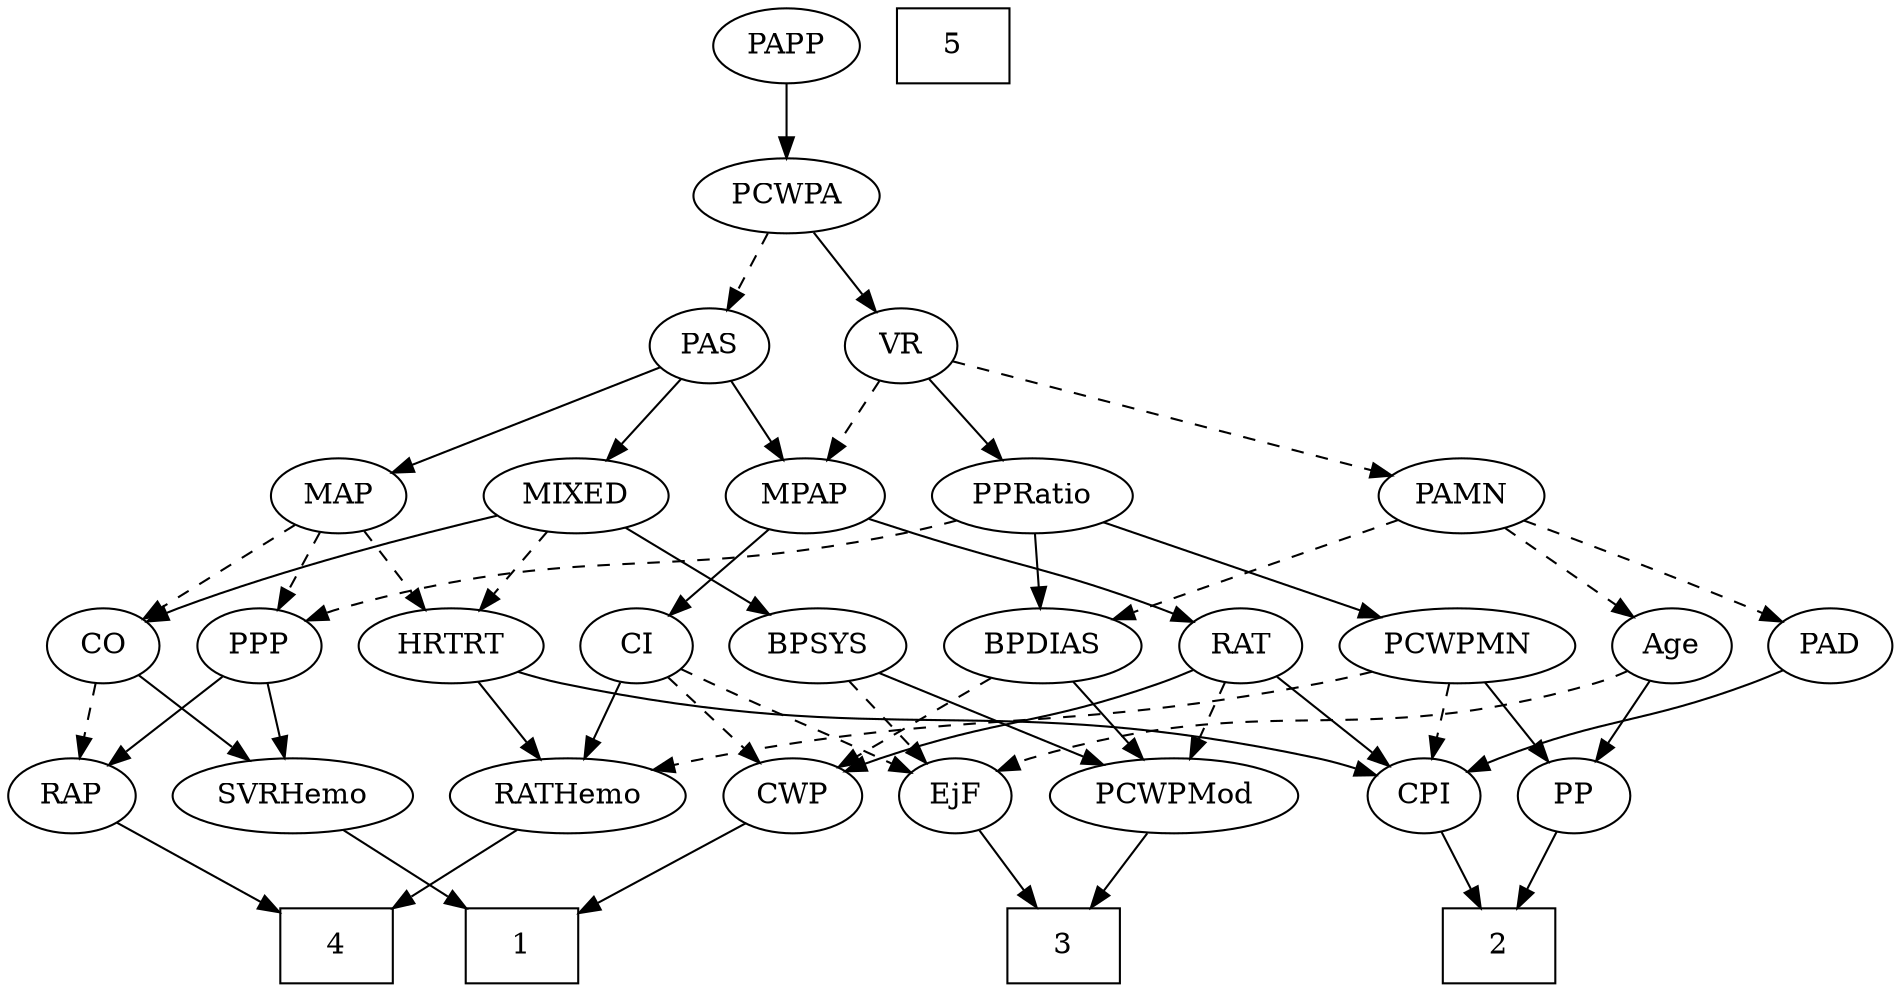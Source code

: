 strict digraph {
	graph [bb="0,0,834.05,468"];
	node [label="\N"];
	1	[height=0.5,
		pos="177.05,18",
		shape=box,
		width=0.75];
	2	[height=0.5,
		pos="668.05,18",
		shape=box,
		width=0.75];
	3	[height=0.5,
		pos="310.05,18",
		shape=box,
		width=0.75];
	4	[height=0.5,
		pos="432.05,18",
		shape=box,
		width=0.75];
	5	[height=0.5,
		pos="360.05,450",
		shape=box,
		width=0.75];
	RAP	[height=0.5,
		pos="146.05,90",
		width=0.77632];
	RAP -> 4	[pos="e,404.95,24.367 170.19,80.769 179.19,77.828 189.54,74.601 199.05,72 267.68,53.224 348.94,35.815 395.1,26.371",
		style=solid];
	PAS	[height=0.5,
		pos="247.05,306",
		width=0.75];
	MIXED	[height=0.5,
		pos="188.05,234",
		width=1.1193];
	PAS -> MIXED	[pos="e,201.64,251.13 234.24,289.81 226.65,280.8 216.85,269.18 208.24,258.95",
		style=solid];
	MAP	[height=0.5,
		pos="99.046,234",
		width=0.84854];
	PAS -> MAP	[pos="e,122.05,245.88 225.53,294.82 200.75,283.1 159.8,263.73 131.23,250.22",
		style=solid];
	MPAP	[height=0.5,
		pos="379.05,234",
		width=0.97491];
	PAS -> MPAP	[pos="e,355.45,247.51 267.67,294.06 288.76,282.88 321.83,265.34 346.46,252.28",
		style=solid];
	PAD	[height=0.5,
		pos="733.05,162",
		width=0.79437];
	CPI	[height=0.5,
		pos="632.05,90",
		width=0.75];
	PAD -> CPI	[pos="e,650.11,103.52 714.52,148.16 698.91,137.34 676.36,121.71 658.79,109.53",
		style=solid];
	PAMN	[height=0.5,
		pos="602.05,234",
		width=1.011];
	PAMN -> PAD	[pos="e,711.67,174.42 625.77,220.32 647.38,208.78 679.4,191.66 702.83,179.14",
		style=dashed];
	BPDIAS	[height=0.5,
		pos="283.05,162",
		width=1.1735];
	PAMN -> BPDIAS	[pos="e,314.77,174.04 568.03,227.59 517,219.18 417.8,201.66 335.05,180 331.63,179.11 328.12,178.12 324.6,177.07",
		style=dashed];
	Age	[height=0.5,
		pos="807.05,162",
		width=0.75];
	PAMN -> Age	[pos="e,785.94,173.56 633.33,224.58 667.59,215.05 723.93,198.41 771.05,180 772.88,179.28 774.75,178.51 776.63,177.72",
		style=dashed];
	CWP	[height=0.5,
		pos="361.05,90",
		width=0.84854];
	CWP -> 1	[pos="e,204.27,28.569 337.01,78.559 331.77,76.345 326.24,74.057 321.05,72 284.93,57.691 243.24,42.488 214.05,32.052",
		style=solid];
	PCWPMod	[height=0.5,
		pos="260.05,90",
		width=1.4443];
	PCWPMod -> 3	[pos="e,297.58,36.447 271.89,72.411 277.82,64.115 285.12,53.891 291.75,44.615",
		style=solid];
	PCWPA	[height=0.5,
		pos="283.05,378",
		width=1.1555];
	PCWPA -> PAS	[pos="e,255.43,323.31 274.33,360.05 270.07,351.77 264.85,341.62 260.12,332.42",
		style=dashed];
	VR	[height=0.5,
		pos="332.05,306",
		width=0.75];
	PCWPA -> VR	[pos="e,321.19,322.51 294.66,360.41 300.81,351.62 308.48,340.66 315.27,330.96",
		style=solid];
	PCWPMN	[height=0.5,
		pos="636.05,162",
		width=1.3902];
	RATHemo	[height=0.5,
		pos="531.05,90",
		width=1.3721];
	PCWPMN -> RATHemo	[pos="e,553.78,106.16 613.26,145.81 598.4,135.9 578.81,122.84 562.47,111.95",
		style=dashed];
	PCWPMN -> CPI	[pos="e,633.02,108.1 635.06,143.7 634.62,135.98 634.09,126.71 633.59,118.11",
		style=dashed];
	PP	[height=0.5,
		pos="704.05,90",
		width=0.75];
	PCWPMN -> PP	[pos="e,689.75,105.72 651.82,144.76 660.95,135.37 672.57,123.41 682.52,113.15",
		style=solid];
	CO	[height=0.5,
		pos="30.046,162",
		width=0.75];
	CO -> RAP	[pos="e,126.18,102.99 49.461,149.28 68.085,138.05 96.422,120.95 117.59,108.17",
		style=dashed];
	SVRHemo	[height=0.5,
		pos="50.046,90",
		width=1.3902];
	CO -> SVRHemo	[pos="e,45.11,108.28 34.887,144.05 37.114,136.26 39.811,126.82 42.309,118.08",
		style=solid];
	CI	[height=0.5,
		pos="443.05,162",
		width=0.75];
	CI -> CWP	[pos="e,377.78,105.28 426.84,147.17 415.09,137.14 398.99,123.39 385.66,112.01",
		style=dashed];
	CI -> RATHemo	[pos="e,511.37,106.65 460.01,147.5 472.29,137.74 489.14,124.33 503.36,113.02",
		style=solid];
	EjF	[height=0.5,
		pos="437.05,90",
		width=0.75];
	CI -> EjF	[pos="e,438.51,108.1 441.56,143.7 440.9,135.98 440.11,126.71 439.37,118.11",
		style=dashed];
	SVRHemo -> 1	[pos="e,149.89,33.968 76.36,74.496 95.094,64.17 120.49,50.17 141.1,38.815",
		style=solid];
	MIXED -> CO	[pos="e,51.315,173.18 159.83,221.04 135.03,210.46 98.017,194.49 66.046,180 64.251,179.19 62.41,178.34 60.555,177.49",
		style=solid];
	BPSYS	[height=0.5,
		pos="185.05,162",
		width=1.0471];
	MIXED -> BPSYS	[pos="e,185.78,180.1 187.3,215.7 186.97,207.98 186.58,198.71 186.21,190.11",
		style=solid];
	HRTRT	[height=0.5,
		pos="528.05,162",
		width=1.1013];
	MIXED -> HRTRT	[pos="e,498.77,174.15 217.84,221.67 224.12,219.57 230.75,217.55 237.05,216 342.65,190.07 373.44,205.93 479.05,180 482.38,179.18 485.81,\
178.23 489.23,177.2",
		style=dashed];
	BPSYS -> PCWPMod	[pos="e,242.67,107.22 201.69,145.46 211.58,136.24 224.3,124.36 235.35,114.05",
		style=solid];
	BPSYS -> EjF	[pos="e,416.44,101.73 213.67,149.94 219.69,147.81 226.04,145.72 232.05,144 305.88,122.89 328.28,132.56 401.05,108 402.96,107.35 404.91,\
106.63 406.86,105.86",
		style=dashed];
	BPDIAS -> CWP	[pos="e,344.85,105.54 300.36,145.46 311.25,135.68 325.46,122.93 337.4,112.22",
		style=dashed];
	BPDIAS -> PCWPMod	[pos="e,265.72,108.28 277.48,144.05 274.89,136.18 271.75,126.62 268.85,117.79",
		style=solid];
	HRTRT -> RATHemo	[pos="e,530.31,108.1 528.79,143.7 529.12,135.98 529.52,126.71 529.88,118.11",
		style=solid];
	HRTRT -> CPI	[pos="e,613.56,103.44 549.34,146.67 565.44,135.83 587.64,120.89 604.99,109.21",
		style=solid];
	RATHemo -> 4	[pos="e,456.39,36.211 509.07,73.465 496.03,64.239 479.24,52.368 464.67,42.064",
		style=solid];
	MAP -> CO	[pos="e,44.186,177.35 84.412,218.15 74.77,208.37 61.986,195.4 51.238,184.5",
		style=dashed];
	MAP -> HRTRT	[pos="e,498.82,174.36 121.91,221.92 127.41,219.63 133.35,217.48 139.05,216 286.14,177.86 330.74,213.12 479.05,180 482.4,179.25 485.84,\
178.35 489.27,177.35",
		style=dashed];
	PPP	[height=0.5,
		pos="102.05,162",
		width=0.75];
	MAP -> PPP	[pos="e,101.31,180.1 99.787,215.7 100.12,207.98 100.52,198.71 100.88,190.11",
		style=dashed];
	MPAP -> CI	[pos="e,429.32,178.01 393.25,217.46 401.82,208.09 412.88,195.99 422.41,185.57",
		style=solid];
	RAT	[height=0.5,
		pos="371.05,162",
		width=0.75827];
	MPAP -> RAT	[pos="e,373,180.1 377.07,215.7 376.19,207.98 375.13,198.71 374.14,190.11",
		style=solid];
	CPI -> 2	[pos="e,659.24,36.124 640.4,72.765 644.59,64.611 649.77,54.529 654.52,45.307",
		style=solid];
	PP -> 2	[pos="e,676.85,36.124 695.7,72.765 691.5,64.611 686.32,54.529 681.57,45.307",
		style=solid];
	PPP -> RAP	[pos="e,135.8,107.31 112.03,145.12 117.47,136.47 124.31,125.58 130.44,115.83",
		style=solid];
	PPP -> SVRHemo	[pos="e,62.278,107.47 90.505,145.46 84.025,136.74 75.789,125.65 68.44,115.76",
		style=solid];
	PAPP	[height=0.5,
		pos="283.05,450",
		width=0.88464];
	PAPP -> PCWPA	[pos="e,283.05,396.1 283.05,431.7 283.05,423.98 283.05,414.71 283.05,406.11",
		style=solid];
	VR -> PAMN	[pos="e,570.61,243.15 356.96,298.54 403.51,286.47 504.1,260.39 560.88,245.67",
		style=dashed];
	VR -> MPAP	[pos="e,368.1,251.31 342.71,289.12 348.52,280.47 355.83,269.58 362.37,259.83",
		style=dashed];
	PPRatio	[height=0.5,
		pos="286.05,234",
		width=1.1013];
	VR -> PPRatio	[pos="e,297.08,251.8 321.61,289.12 316.01,280.59 308.97,269.89 302.64,260.25",
		style=solid];
	RAT -> CWP	[pos="e,363.51,108.28 368.62,144.05 367.52,136.35 366.19,127.03 364.95,118.36",
		style=solid];
	RAT -> PCWPMod	[pos="e,283.9,106.04 351.96,148.97 335.62,138.66 311.74,123.6 292.42,111.41",
		style=dashed];
	RAT -> CPI	[pos="e,610,100.6 392.01,150.04 396.86,147.81 402.06,145.64 407.05,144 485.36,118.2 509.94,131.25 589.05,108 592.84,106.89 596.76,105.57 \
600.62,104.18",
		style=solid];
	PPRatio -> PCWPMN	[pos="e,599.41,174.37 315.32,221.85 321.75,219.68 328.57,217.59 335.05,216 440.65,190.07 470.79,203.1 577.05,180 581.15,179.11 585.38,\
178.09 589.61,177",
		style=solid];
	PPRatio -> BPDIAS	[pos="e,283.78,180.1 285.3,215.7 284.97,207.98 284.58,198.71 284.21,190.11",
		style=solid];
	PPRatio -> PPP	[pos="e,123.21,173.41 255.65,222.29 215.68,208.19 149.2,184.62 138.05,180 136.23,179.25 134.36,178.45 132.49,177.63",
		style=dashed];
	Age -> PP	[pos="e,722.3,103.41 788.63,148.49 772.52,137.54 748.92,121.49 730.73,109.14",
		style=solid];
	Age -> EjF	[pos="e,457.54,102.06 786.55,149.94 781.59,147.66 776.23,145.49 771.05,144 642.86,107.04 601.23,144.96 473.05,108 471.1,107.44 469.13,\
106.79 467.17,106.07",
		style=dashed];
	EjF -> 3	[pos="e,337.17,33.948 416.92,77.908 397.9,67.426 368.94,51.463 345.96,38.797",
		style=solid];
}
